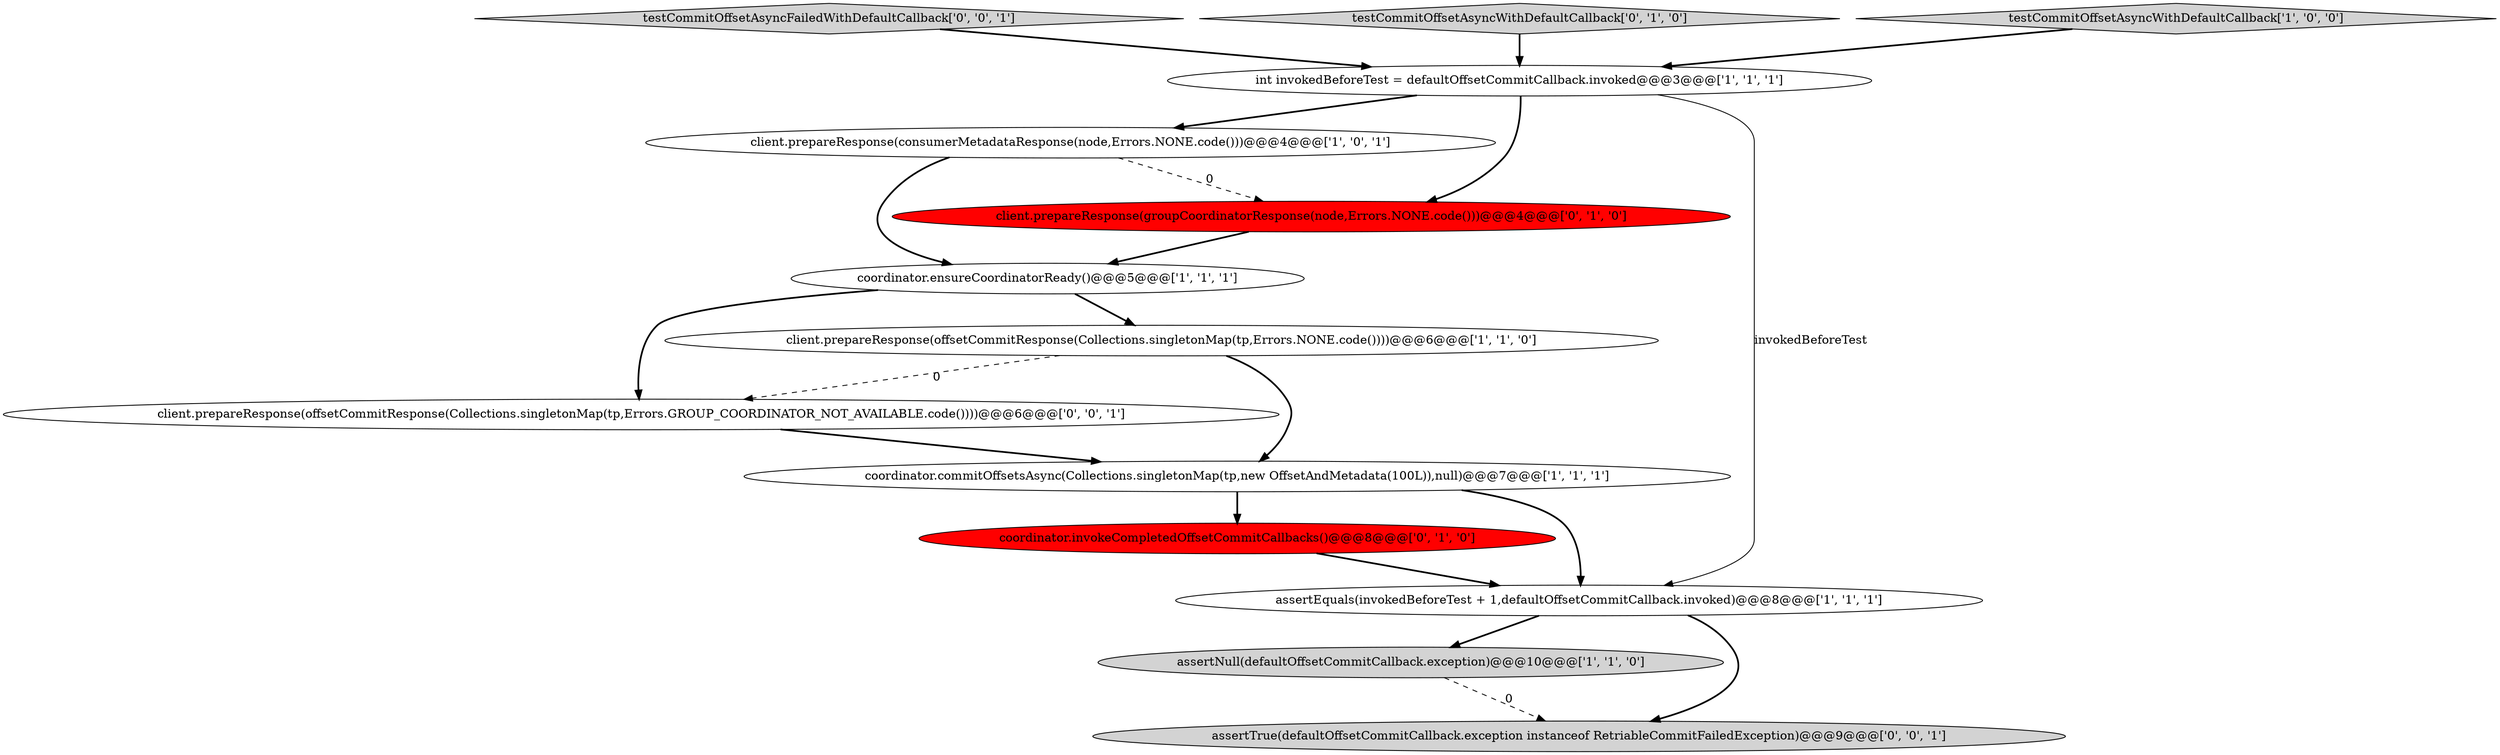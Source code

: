 digraph {
12 [style = filled, label = "assertTrue(defaultOffsetCommitCallback.exception instanceof RetriableCommitFailedException)@@@9@@@['0', '0', '1']", fillcolor = lightgray, shape = ellipse image = "AAA0AAABBB3BBB"];
1 [style = filled, label = "assertNull(defaultOffsetCommitCallback.exception)@@@10@@@['1', '1', '0']", fillcolor = lightgray, shape = ellipse image = "AAA0AAABBB1BBB"];
5 [style = filled, label = "client.prepareResponse(offsetCommitResponse(Collections.singletonMap(tp,Errors.NONE.code())))@@@6@@@['1', '1', '0']", fillcolor = white, shape = ellipse image = "AAA0AAABBB1BBB"];
7 [style = filled, label = "client.prepareResponse(consumerMetadataResponse(node,Errors.NONE.code()))@@@4@@@['1', '0', '1']", fillcolor = white, shape = ellipse image = "AAA0AAABBB1BBB"];
13 [style = filled, label = "client.prepareResponse(offsetCommitResponse(Collections.singletonMap(tp,Errors.GROUP_COORDINATOR_NOT_AVAILABLE.code())))@@@6@@@['0', '0', '1']", fillcolor = white, shape = ellipse image = "AAA0AAABBB3BBB"];
11 [style = filled, label = "testCommitOffsetAsyncFailedWithDefaultCallback['0', '0', '1']", fillcolor = lightgray, shape = diamond image = "AAA0AAABBB3BBB"];
10 [style = filled, label = "coordinator.invokeCompletedOffsetCommitCallbacks()@@@8@@@['0', '1', '0']", fillcolor = red, shape = ellipse image = "AAA1AAABBB2BBB"];
6 [style = filled, label = "int invokedBeforeTest = defaultOffsetCommitCallback.invoked@@@3@@@['1', '1', '1']", fillcolor = white, shape = ellipse image = "AAA0AAABBB1BBB"];
0 [style = filled, label = "assertEquals(invokedBeforeTest + 1,defaultOffsetCommitCallback.invoked)@@@8@@@['1', '1', '1']", fillcolor = white, shape = ellipse image = "AAA0AAABBB1BBB"];
9 [style = filled, label = "testCommitOffsetAsyncWithDefaultCallback['0', '1', '0']", fillcolor = lightgray, shape = diamond image = "AAA0AAABBB2BBB"];
8 [style = filled, label = "client.prepareResponse(groupCoordinatorResponse(node,Errors.NONE.code()))@@@4@@@['0', '1', '0']", fillcolor = red, shape = ellipse image = "AAA1AAABBB2BBB"];
4 [style = filled, label = "coordinator.ensureCoordinatorReady()@@@5@@@['1', '1', '1']", fillcolor = white, shape = ellipse image = "AAA0AAABBB1BBB"];
2 [style = filled, label = "coordinator.commitOffsetsAsync(Collections.singletonMap(tp,new OffsetAndMetadata(100L)),null)@@@7@@@['1', '1', '1']", fillcolor = white, shape = ellipse image = "AAA0AAABBB1BBB"];
3 [style = filled, label = "testCommitOffsetAsyncWithDefaultCallback['1', '0', '0']", fillcolor = lightgray, shape = diamond image = "AAA0AAABBB1BBB"];
5->13 [style = dashed, label="0"];
6->0 [style = solid, label="invokedBeforeTest"];
1->12 [style = dashed, label="0"];
11->6 [style = bold, label=""];
3->6 [style = bold, label=""];
5->2 [style = bold, label=""];
2->0 [style = bold, label=""];
8->4 [style = bold, label=""];
7->4 [style = bold, label=""];
0->12 [style = bold, label=""];
6->7 [style = bold, label=""];
2->10 [style = bold, label=""];
4->5 [style = bold, label=""];
0->1 [style = bold, label=""];
10->0 [style = bold, label=""];
6->8 [style = bold, label=""];
9->6 [style = bold, label=""];
4->13 [style = bold, label=""];
13->2 [style = bold, label=""];
7->8 [style = dashed, label="0"];
}
